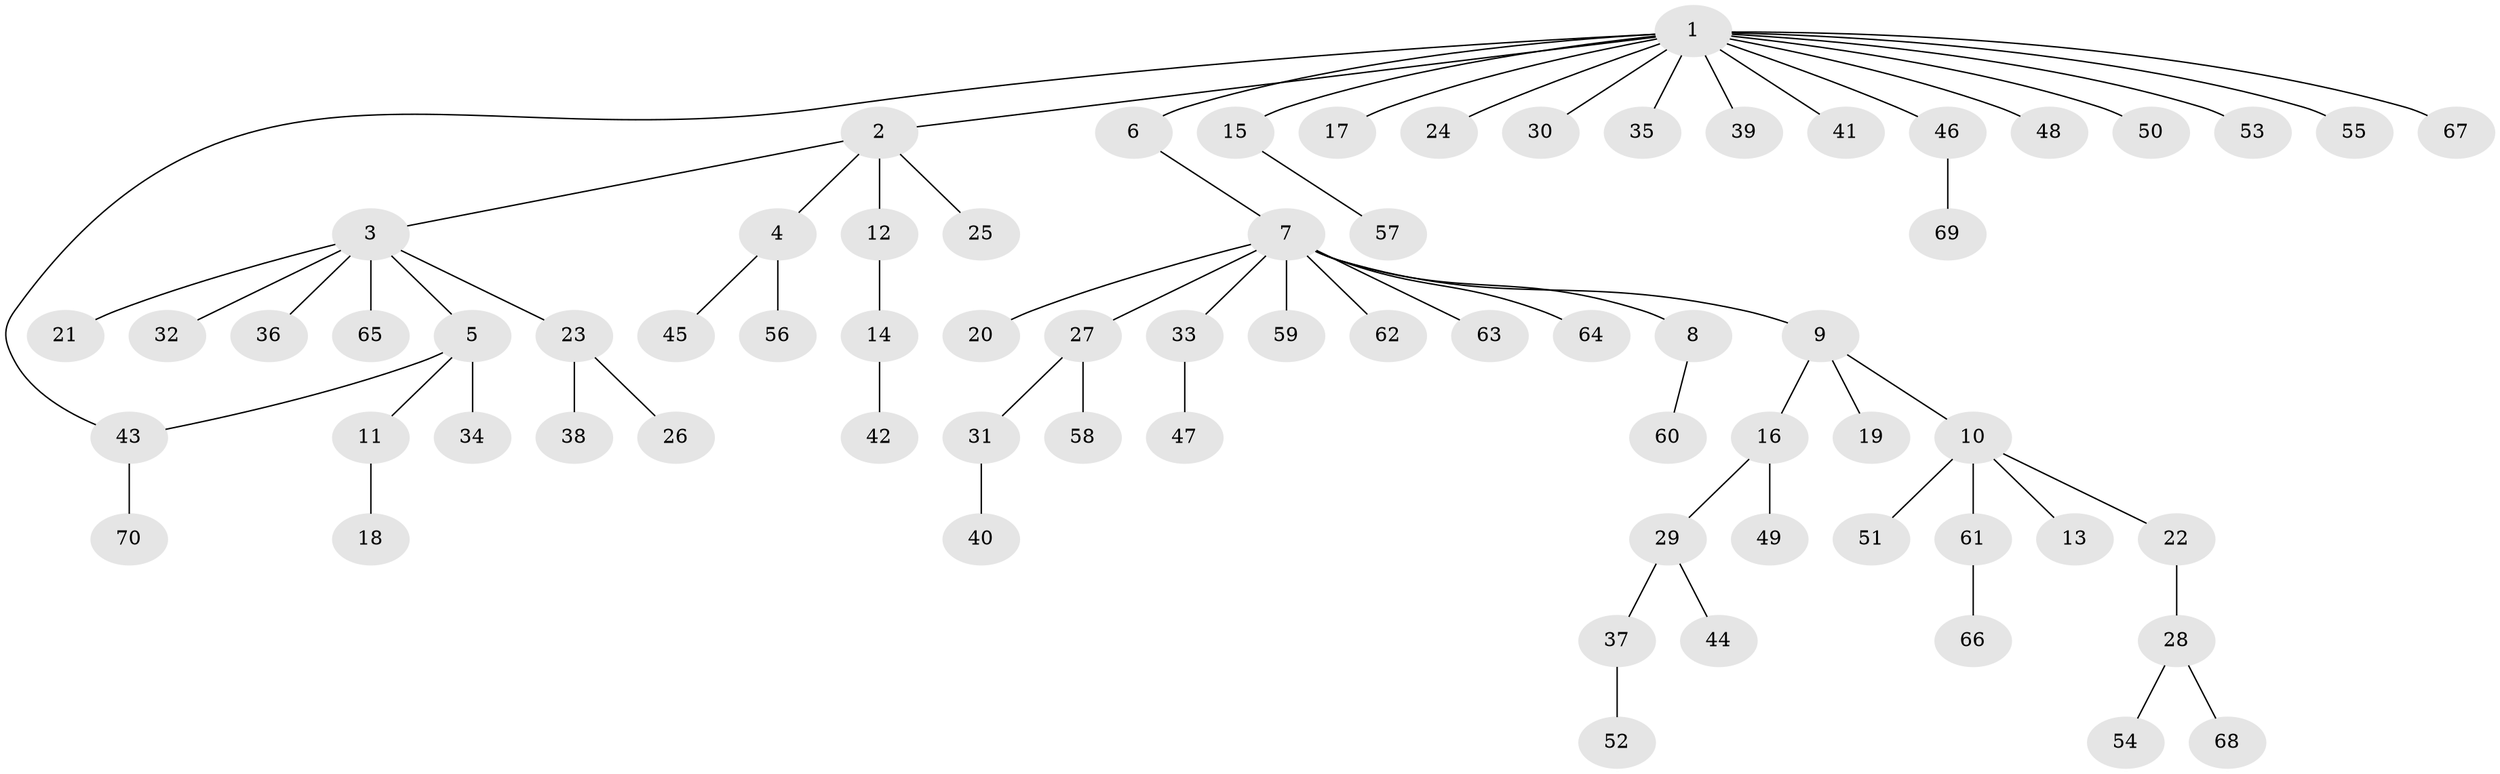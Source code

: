// Generated by graph-tools (version 1.1) at 2025/48/03/09/25 04:48:31]
// undirected, 70 vertices, 70 edges
graph export_dot {
graph [start="1"]
  node [color=gray90,style=filled];
  1;
  2;
  3;
  4;
  5;
  6;
  7;
  8;
  9;
  10;
  11;
  12;
  13;
  14;
  15;
  16;
  17;
  18;
  19;
  20;
  21;
  22;
  23;
  24;
  25;
  26;
  27;
  28;
  29;
  30;
  31;
  32;
  33;
  34;
  35;
  36;
  37;
  38;
  39;
  40;
  41;
  42;
  43;
  44;
  45;
  46;
  47;
  48;
  49;
  50;
  51;
  52;
  53;
  54;
  55;
  56;
  57;
  58;
  59;
  60;
  61;
  62;
  63;
  64;
  65;
  66;
  67;
  68;
  69;
  70;
  1 -- 2;
  1 -- 6;
  1 -- 15;
  1 -- 17;
  1 -- 24;
  1 -- 30;
  1 -- 35;
  1 -- 39;
  1 -- 41;
  1 -- 43;
  1 -- 46;
  1 -- 48;
  1 -- 50;
  1 -- 53;
  1 -- 55;
  1 -- 67;
  2 -- 3;
  2 -- 4;
  2 -- 12;
  2 -- 25;
  3 -- 5;
  3 -- 21;
  3 -- 23;
  3 -- 32;
  3 -- 36;
  3 -- 65;
  4 -- 45;
  4 -- 56;
  5 -- 11;
  5 -- 34;
  5 -- 43;
  6 -- 7;
  7 -- 8;
  7 -- 9;
  7 -- 20;
  7 -- 27;
  7 -- 33;
  7 -- 59;
  7 -- 62;
  7 -- 63;
  7 -- 64;
  8 -- 60;
  9 -- 10;
  9 -- 16;
  9 -- 19;
  10 -- 13;
  10 -- 22;
  10 -- 51;
  10 -- 61;
  11 -- 18;
  12 -- 14;
  14 -- 42;
  15 -- 57;
  16 -- 29;
  16 -- 49;
  22 -- 28;
  23 -- 26;
  23 -- 38;
  27 -- 31;
  27 -- 58;
  28 -- 54;
  28 -- 68;
  29 -- 37;
  29 -- 44;
  31 -- 40;
  33 -- 47;
  37 -- 52;
  43 -- 70;
  46 -- 69;
  61 -- 66;
}
